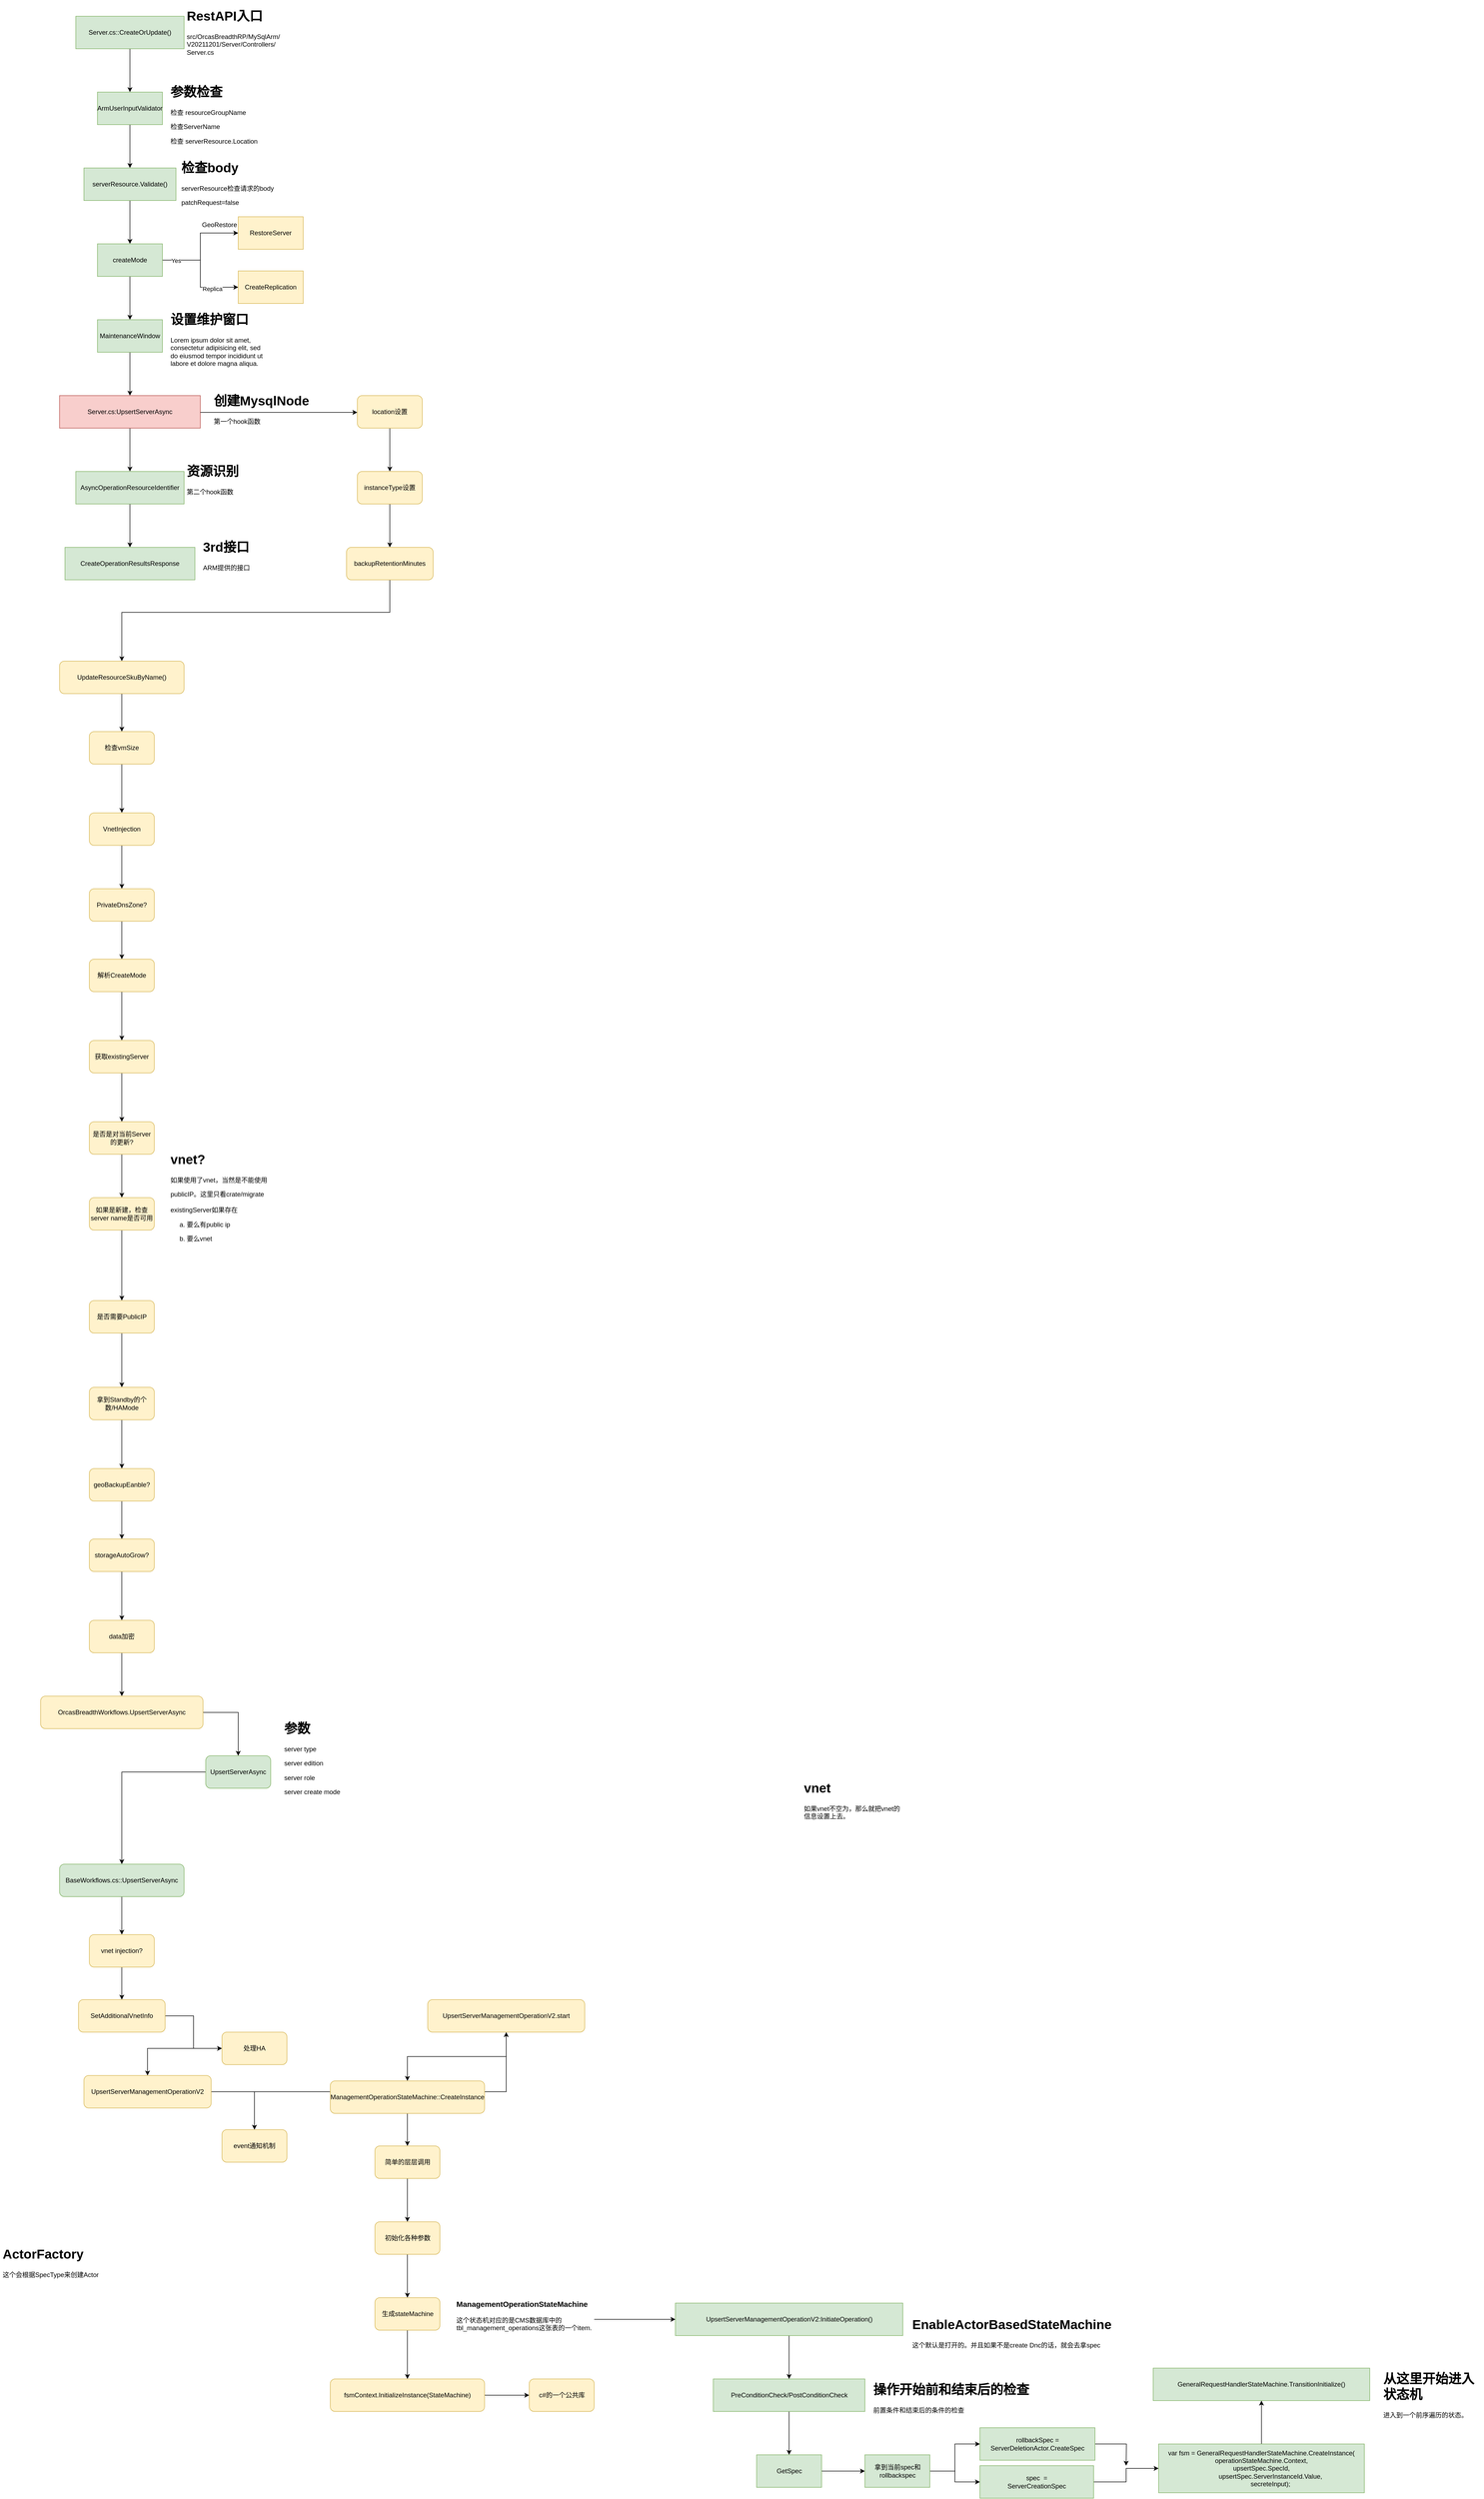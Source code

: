 <mxfile version="20.2.3" type="github">
  <diagram id="Utj4QRkRQI-RT1qHg1_4" name="Page-1">
    <mxGraphModel dx="1422" dy="786" grid="1" gridSize="10" guides="1" tooltips="1" connect="1" arrows="1" fold="1" page="1" pageScale="1" pageWidth="3300" pageHeight="4681" math="0" shadow="0">
      <root>
        <mxCell id="0" />
        <mxCell id="1" parent="0" />
        <mxCell id="V0GBCuVhsDUneNpyOq4p-4" value="" style="edgeStyle=orthogonalEdgeStyle;rounded=0;orthogonalLoop=1;jettySize=auto;html=1;" parent="1" source="V0GBCuVhsDUneNpyOq4p-1" target="V0GBCuVhsDUneNpyOq4p-3" edge="1">
          <mxGeometry relative="1" as="geometry" />
        </mxCell>
        <mxCell id="V0GBCuVhsDUneNpyOq4p-1" value="Server.cs::CreateOrUpdate()" style="rounded=0;whiteSpace=wrap;html=1;fillColor=#d5e8d4;strokeColor=#82b366;" parent="1" vertex="1">
          <mxGeometry x="160" y="70" width="200" height="60" as="geometry" />
        </mxCell>
        <mxCell id="V0GBCuVhsDUneNpyOq4p-2" value="&lt;h1&gt;RestAPI入口&lt;/h1&gt;&lt;p&gt;src/OrcasBreadthRP/MySqlArm/&lt;br&gt;V20211201/Server/Controllers/&lt;br&gt;Server.cs&lt;br&gt;&lt;/p&gt;" style="text;html=1;strokeColor=none;fillColor=none;spacing=5;spacingTop=-20;whiteSpace=wrap;overflow=hidden;rounded=0;" parent="1" vertex="1">
          <mxGeometry x="360" y="50" width="190" height="120" as="geometry" />
        </mxCell>
        <mxCell id="V0GBCuVhsDUneNpyOq4p-7" value="" style="edgeStyle=orthogonalEdgeStyle;rounded=0;orthogonalLoop=1;jettySize=auto;html=1;" parent="1" source="V0GBCuVhsDUneNpyOq4p-3" target="V0GBCuVhsDUneNpyOq4p-6" edge="1">
          <mxGeometry relative="1" as="geometry" />
        </mxCell>
        <mxCell id="V0GBCuVhsDUneNpyOq4p-3" value="ArmUserInputValidator" style="whiteSpace=wrap;html=1;rounded=0;fillColor=#d5e8d4;strokeColor=#82b366;" parent="1" vertex="1">
          <mxGeometry x="200" y="210" width="120" height="60" as="geometry" />
        </mxCell>
        <mxCell id="V0GBCuVhsDUneNpyOq4p-5" value="&lt;h1&gt;参数检查&lt;/h1&gt;&lt;p&gt;检查 resourceGroupName&lt;/p&gt;&lt;p&gt;检查ServerName&lt;/p&gt;&lt;p&gt;检查 serverResource.Location&lt;/p&gt;" style="text;html=1;strokeColor=none;fillColor=none;spacing=5;spacingTop=-20;whiteSpace=wrap;overflow=hidden;rounded=0;" parent="1" vertex="1">
          <mxGeometry x="330" y="190" width="190" height="120" as="geometry" />
        </mxCell>
        <mxCell id="V0GBCuVhsDUneNpyOq4p-10" value="" style="edgeStyle=orthogonalEdgeStyle;rounded=0;orthogonalLoop=1;jettySize=auto;html=1;" parent="1" source="V0GBCuVhsDUneNpyOq4p-6" target="V0GBCuVhsDUneNpyOq4p-9" edge="1">
          <mxGeometry relative="1" as="geometry" />
        </mxCell>
        <mxCell id="V0GBCuVhsDUneNpyOq4p-6" value="serverResource.Validate()" style="whiteSpace=wrap;html=1;fillColor=#d5e8d4;strokeColor=#82b366;rounded=0;" parent="1" vertex="1">
          <mxGeometry x="175" y="350" width="170" height="60" as="geometry" />
        </mxCell>
        <mxCell id="V0GBCuVhsDUneNpyOq4p-8" value="&lt;h1&gt;检查body&lt;/h1&gt;&lt;p&gt;serverResource检查请求的body&lt;/p&gt;&lt;p&gt;patchRequest=false&lt;/p&gt;" style="text;html=1;strokeColor=none;fillColor=none;spacing=5;spacingTop=-20;whiteSpace=wrap;overflow=hidden;rounded=0;" parent="1" vertex="1">
          <mxGeometry x="350" y="330" width="190" height="120" as="geometry" />
        </mxCell>
        <mxCell id="V0GBCuVhsDUneNpyOq4p-12" value="" style="edgeStyle=orthogonalEdgeStyle;rounded=0;orthogonalLoop=1;jettySize=auto;html=1;" parent="1" source="V0GBCuVhsDUneNpyOq4p-9" target="V0GBCuVhsDUneNpyOq4p-11" edge="1">
          <mxGeometry relative="1" as="geometry" />
        </mxCell>
        <mxCell id="V0GBCuVhsDUneNpyOq4p-14" value="" style="edgeStyle=orthogonalEdgeStyle;rounded=0;orthogonalLoop=1;jettySize=auto;html=1;" parent="1" source="V0GBCuVhsDUneNpyOq4p-9" target="V0GBCuVhsDUneNpyOq4p-13" edge="1">
          <mxGeometry relative="1" as="geometry" />
        </mxCell>
        <mxCell id="V0GBCuVhsDUneNpyOq4p-15" value="Yes" style="edgeLabel;html=1;align=center;verticalAlign=middle;resizable=0;points=[];" parent="V0GBCuVhsDUneNpyOq4p-14" vertex="1" connectable="0">
          <mxGeometry x="-0.737" y="-1" relative="1" as="geometry">
            <mxPoint as="offset" />
          </mxGeometry>
        </mxCell>
        <mxCell id="V0GBCuVhsDUneNpyOq4p-16" value="Replica" style="edgeLabel;html=1;align=center;verticalAlign=middle;resizable=0;points=[];" parent="V0GBCuVhsDUneNpyOq4p-14" vertex="1" connectable="0">
          <mxGeometry x="0.495" y="-3" relative="1" as="geometry">
            <mxPoint as="offset" />
          </mxGeometry>
        </mxCell>
        <mxCell id="V0GBCuVhsDUneNpyOq4p-19" value="" style="edgeStyle=orthogonalEdgeStyle;rounded=0;orthogonalLoop=1;jettySize=auto;html=1;" parent="1" source="V0GBCuVhsDUneNpyOq4p-9" target="V0GBCuVhsDUneNpyOq4p-18" edge="1">
          <mxGeometry relative="1" as="geometry" />
        </mxCell>
        <mxCell id="V0GBCuVhsDUneNpyOq4p-9" value="createMode" style="whiteSpace=wrap;html=1;fillColor=#d5e8d4;strokeColor=#82b366;rounded=0;" parent="1" vertex="1">
          <mxGeometry x="200" y="490" width="120" height="60" as="geometry" />
        </mxCell>
        <mxCell id="V0GBCuVhsDUneNpyOq4p-11" value="RestoreServer" style="whiteSpace=wrap;html=1;fillColor=#fff2cc;strokeColor=#d6b656;rounded=0;" parent="1" vertex="1">
          <mxGeometry x="460" y="440" width="120" height="60" as="geometry" />
        </mxCell>
        <mxCell id="V0GBCuVhsDUneNpyOq4p-13" value="CreateReplication" style="whiteSpace=wrap;html=1;fillColor=#fff2cc;strokeColor=#d6b656;rounded=0;" parent="1" vertex="1">
          <mxGeometry x="460" y="540" width="120" height="60" as="geometry" />
        </mxCell>
        <mxCell id="V0GBCuVhsDUneNpyOq4p-17" value="GeoRestore" style="text;html=1;align=center;verticalAlign=middle;resizable=0;points=[];autosize=1;strokeColor=none;fillColor=none;" parent="1" vertex="1">
          <mxGeometry x="380" y="440" width="90" height="30" as="geometry" />
        </mxCell>
        <mxCell id="V0GBCuVhsDUneNpyOq4p-22" value="" style="edgeStyle=orthogonalEdgeStyle;rounded=0;orthogonalLoop=1;jettySize=auto;html=1;" parent="1" source="V0GBCuVhsDUneNpyOq4p-18" target="V0GBCuVhsDUneNpyOq4p-21" edge="1">
          <mxGeometry relative="1" as="geometry" />
        </mxCell>
        <mxCell id="V0GBCuVhsDUneNpyOq4p-18" value="MaintenanceWindow" style="whiteSpace=wrap;html=1;fillColor=#d5e8d4;strokeColor=#82b366;rounded=0;" parent="1" vertex="1">
          <mxGeometry x="200" y="630" width="120" height="60" as="geometry" />
        </mxCell>
        <mxCell id="V0GBCuVhsDUneNpyOq4p-20" value="&lt;h1&gt;设置维护窗口&lt;/h1&gt;&lt;p&gt;Lorem ipsum dolor sit amet, consectetur adipisicing elit, sed do eiusmod tempor incididunt ut labore et dolore magna aliqua.&lt;/p&gt;" style="text;html=1;strokeColor=none;fillColor=none;spacing=5;spacingTop=-20;whiteSpace=wrap;overflow=hidden;rounded=0;" parent="1" vertex="1">
          <mxGeometry x="330" y="610" width="190" height="120" as="geometry" />
        </mxCell>
        <mxCell id="V0GBCuVhsDUneNpyOq4p-24" value="" style="edgeStyle=orthogonalEdgeStyle;rounded=0;orthogonalLoop=1;jettySize=auto;html=1;" parent="1" source="V0GBCuVhsDUneNpyOq4p-21" target="V0GBCuVhsDUneNpyOq4p-23" edge="1">
          <mxGeometry relative="1" as="geometry" />
        </mxCell>
        <mxCell id="V0GBCuVhsDUneNpyOq4p-21" value="Server.cs:UpsertServerAsync" style="whiteSpace=wrap;html=1;fillColor=#f8cecc;strokeColor=#b85450;rounded=0;" parent="1" vertex="1">
          <mxGeometry x="130" y="770" width="260" height="60" as="geometry" />
        </mxCell>
        <mxCell id="V0GBCuVhsDUneNpyOq4p-28" value="" style="edgeStyle=orthogonalEdgeStyle;rounded=0;orthogonalLoop=1;jettySize=auto;html=1;" parent="1" source="V0GBCuVhsDUneNpyOq4p-23" target="V0GBCuVhsDUneNpyOq4p-27" edge="1">
          <mxGeometry relative="1" as="geometry" />
        </mxCell>
        <mxCell id="V0GBCuVhsDUneNpyOq4p-30" style="edgeStyle=orthogonalEdgeStyle;rounded=0;orthogonalLoop=1;jettySize=auto;html=1;" parent="1" target="V0GBCuVhsDUneNpyOq4p-31" edge="1">
          <mxGeometry relative="1" as="geometry">
            <mxPoint x="549" y="801" as="targetPoint" />
            <mxPoint x="390" y="801" as="sourcePoint" />
            <Array as="points">
              <mxPoint x="449" y="801" />
              <mxPoint x="449" y="801" />
            </Array>
          </mxGeometry>
        </mxCell>
        <mxCell id="V0GBCuVhsDUneNpyOq4p-23" value="AsyncOperationResourceIdentifier" style="whiteSpace=wrap;html=1;fillColor=#d5e8d4;strokeColor=#82b366;rounded=0;" parent="1" vertex="1">
          <mxGeometry x="160" y="910" width="200" height="60" as="geometry" />
        </mxCell>
        <mxCell id="V0GBCuVhsDUneNpyOq4p-25" value="&lt;h1&gt;创建MysqlNode&lt;/h1&gt;&lt;p&gt;第一个hook函数&lt;/p&gt;" style="text;html=1;strokeColor=none;fillColor=none;spacing=5;spacingTop=-20;whiteSpace=wrap;overflow=hidden;rounded=0;" parent="1" vertex="1">
          <mxGeometry x="410" y="760" width="190" height="120" as="geometry" />
        </mxCell>
        <mxCell id="V0GBCuVhsDUneNpyOq4p-26" value="&lt;h1&gt;资源识别&lt;/h1&gt;&lt;p&gt;第二个hook函数&lt;/p&gt;" style="text;html=1;strokeColor=none;fillColor=none;spacing=5;spacingTop=-20;whiteSpace=wrap;overflow=hidden;rounded=0;" parent="1" vertex="1">
          <mxGeometry x="360" y="890" width="190" height="120" as="geometry" />
        </mxCell>
        <mxCell id="V0GBCuVhsDUneNpyOq4p-27" value="CreateOperationResultsResponse" style="whiteSpace=wrap;html=1;fillColor=#d5e8d4;strokeColor=#82b366;rounded=0;" parent="1" vertex="1">
          <mxGeometry x="140" y="1050" width="240" height="60" as="geometry" />
        </mxCell>
        <mxCell id="V0GBCuVhsDUneNpyOq4p-29" value="&lt;h1&gt;3rd接口&lt;/h1&gt;&lt;p&gt;ARM提供的接口&lt;/p&gt;" style="text;html=1;strokeColor=none;fillColor=none;spacing=5;spacingTop=-20;whiteSpace=wrap;overflow=hidden;rounded=0;" parent="1" vertex="1">
          <mxGeometry x="390" y="1030" width="190" height="120" as="geometry" />
        </mxCell>
        <mxCell id="V0GBCuVhsDUneNpyOq4p-33" value="" style="edgeStyle=orthogonalEdgeStyle;rounded=0;orthogonalLoop=1;jettySize=auto;html=1;" parent="1" source="V0GBCuVhsDUneNpyOq4p-31" target="V0GBCuVhsDUneNpyOq4p-32" edge="1">
          <mxGeometry relative="1" as="geometry" />
        </mxCell>
        <mxCell id="V0GBCuVhsDUneNpyOq4p-31" value="location设置" style="rounded=1;whiteSpace=wrap;html=1;fillColor=#fff2cc;strokeColor=#d6b656;" parent="1" vertex="1">
          <mxGeometry x="680" y="770" width="120" height="60" as="geometry" />
        </mxCell>
        <mxCell id="V0GBCuVhsDUneNpyOq4p-35" value="" style="edgeStyle=orthogonalEdgeStyle;rounded=0;orthogonalLoop=1;jettySize=auto;html=1;" parent="1" source="V0GBCuVhsDUneNpyOq4p-32" target="V0GBCuVhsDUneNpyOq4p-34" edge="1">
          <mxGeometry relative="1" as="geometry" />
        </mxCell>
        <mxCell id="V0GBCuVhsDUneNpyOq4p-32" value="instanceType设置" style="whiteSpace=wrap;html=1;fillColor=#fff2cc;strokeColor=#d6b656;rounded=1;" parent="1" vertex="1">
          <mxGeometry x="680" y="910" width="120" height="60" as="geometry" />
        </mxCell>
        <mxCell id="V0GBCuVhsDUneNpyOq4p-41" value="" style="edgeStyle=orthogonalEdgeStyle;rounded=0;orthogonalLoop=1;jettySize=auto;html=1;" parent="1" source="V0GBCuVhsDUneNpyOq4p-34" target="V0GBCuVhsDUneNpyOq4p-40" edge="1">
          <mxGeometry relative="1" as="geometry">
            <Array as="points">
              <mxPoint x="740" y="1170" />
              <mxPoint x="245" y="1170" />
            </Array>
          </mxGeometry>
        </mxCell>
        <mxCell id="V0GBCuVhsDUneNpyOq4p-34" value="backupRetentionMinutes" style="whiteSpace=wrap;html=1;fillColor=#fff2cc;strokeColor=#d6b656;rounded=1;" parent="1" vertex="1">
          <mxGeometry x="660" y="1050" width="160" height="60" as="geometry" />
        </mxCell>
        <mxCell id="V0GBCuVhsDUneNpyOq4p-39" value="" style="edgeStyle=orthogonalEdgeStyle;rounded=0;orthogonalLoop=1;jettySize=auto;html=1;" parent="1" source="V0GBCuVhsDUneNpyOq4p-36" target="V0GBCuVhsDUneNpyOq4p-38" edge="1">
          <mxGeometry relative="1" as="geometry" />
        </mxCell>
        <mxCell id="V0GBCuVhsDUneNpyOq4p-36" value="检查vmSize" style="whiteSpace=wrap;html=1;fillColor=#fff2cc;strokeColor=#d6b656;rounded=1;" parent="1" vertex="1">
          <mxGeometry x="185" y="1390" width="120" height="60" as="geometry" />
        </mxCell>
        <mxCell id="V0GBCuVhsDUneNpyOq4p-44" value="" style="edgeStyle=orthogonalEdgeStyle;rounded=0;orthogonalLoop=1;jettySize=auto;html=1;" parent="1" source="V0GBCuVhsDUneNpyOq4p-38" target="V0GBCuVhsDUneNpyOq4p-43" edge="1">
          <mxGeometry relative="1" as="geometry" />
        </mxCell>
        <mxCell id="V0GBCuVhsDUneNpyOq4p-38" value="VnetInjection" style="whiteSpace=wrap;html=1;fillColor=#fff2cc;strokeColor=#d6b656;rounded=1;" parent="1" vertex="1">
          <mxGeometry x="185" y="1540" width="120" height="60" as="geometry" />
        </mxCell>
        <mxCell id="V0GBCuVhsDUneNpyOq4p-42" style="edgeStyle=orthogonalEdgeStyle;rounded=0;orthogonalLoop=1;jettySize=auto;html=1;" parent="1" source="V0GBCuVhsDUneNpyOq4p-40" target="V0GBCuVhsDUneNpyOq4p-36" edge="1">
          <mxGeometry relative="1" as="geometry" />
        </mxCell>
        <mxCell id="V0GBCuVhsDUneNpyOq4p-40" value="UpdateResourceSkuByName()" style="whiteSpace=wrap;html=1;fillColor=#fff2cc;strokeColor=#d6b656;rounded=1;" parent="1" vertex="1">
          <mxGeometry x="130" y="1260" width="230" height="60" as="geometry" />
        </mxCell>
        <mxCell id="V0GBCuVhsDUneNpyOq4p-46" value="" style="edgeStyle=orthogonalEdgeStyle;rounded=0;orthogonalLoop=1;jettySize=auto;html=1;" parent="1" source="V0GBCuVhsDUneNpyOq4p-43" target="V0GBCuVhsDUneNpyOq4p-45" edge="1">
          <mxGeometry relative="1" as="geometry" />
        </mxCell>
        <mxCell id="V0GBCuVhsDUneNpyOq4p-43" value="PrivateDnsZone?" style="whiteSpace=wrap;html=1;fillColor=#fff2cc;strokeColor=#d6b656;rounded=1;" parent="1" vertex="1">
          <mxGeometry x="185" y="1680" width="120" height="60" as="geometry" />
        </mxCell>
        <mxCell id="V0GBCuVhsDUneNpyOq4p-48" value="" style="edgeStyle=orthogonalEdgeStyle;rounded=0;orthogonalLoop=1;jettySize=auto;html=1;" parent="1" source="V0GBCuVhsDUneNpyOq4p-45" target="V0GBCuVhsDUneNpyOq4p-47" edge="1">
          <mxGeometry relative="1" as="geometry" />
        </mxCell>
        <mxCell id="V0GBCuVhsDUneNpyOq4p-45" value="解析CreateMode" style="whiteSpace=wrap;html=1;fillColor=#fff2cc;strokeColor=#d6b656;rounded=1;" parent="1" vertex="1">
          <mxGeometry x="185" y="1810" width="120" height="60" as="geometry" />
        </mxCell>
        <mxCell id="V0GBCuVhsDUneNpyOq4p-57" value="" style="edgeStyle=orthogonalEdgeStyle;rounded=0;orthogonalLoop=1;jettySize=auto;html=1;" parent="1" source="V0GBCuVhsDUneNpyOq4p-47" target="V0GBCuVhsDUneNpyOq4p-56" edge="1">
          <mxGeometry relative="1" as="geometry" />
        </mxCell>
        <mxCell id="V0GBCuVhsDUneNpyOq4p-47" value="获取existingServer" style="whiteSpace=wrap;html=1;fillColor=#fff2cc;strokeColor=#d6b656;rounded=1;" parent="1" vertex="1">
          <mxGeometry x="185" y="1960" width="120" height="60" as="geometry" />
        </mxCell>
        <mxCell id="V0GBCuVhsDUneNpyOq4p-59" value="" style="edgeStyle=orthogonalEdgeStyle;rounded=0;orthogonalLoop=1;jettySize=auto;html=1;" parent="1" source="V0GBCuVhsDUneNpyOq4p-56" target="V0GBCuVhsDUneNpyOq4p-58" edge="1">
          <mxGeometry relative="1" as="geometry" />
        </mxCell>
        <mxCell id="V0GBCuVhsDUneNpyOq4p-56" value="是否是对当前Server的更新?" style="whiteSpace=wrap;html=1;fillColor=#fff2cc;strokeColor=#d6b656;rounded=1;" parent="1" vertex="1">
          <mxGeometry x="185" y="2110" width="120" height="60" as="geometry" />
        </mxCell>
        <mxCell id="V0GBCuVhsDUneNpyOq4p-61" value="" style="edgeStyle=orthogonalEdgeStyle;rounded=0;orthogonalLoop=1;jettySize=auto;html=1;" parent="1" source="V0GBCuVhsDUneNpyOq4p-58" target="V0GBCuVhsDUneNpyOq4p-60" edge="1">
          <mxGeometry relative="1" as="geometry" />
        </mxCell>
        <mxCell id="V0GBCuVhsDUneNpyOq4p-58" value="如果是新建，检查 server name是否可用" style="whiteSpace=wrap;html=1;fillColor=#fff2cc;strokeColor=#d6b656;rounded=1;" parent="1" vertex="1">
          <mxGeometry x="185" y="2250" width="120" height="60" as="geometry" />
        </mxCell>
        <mxCell id="V0GBCuVhsDUneNpyOq4p-64" value="" style="edgeStyle=orthogonalEdgeStyle;rounded=0;orthogonalLoop=1;jettySize=auto;html=1;" parent="1" source="V0GBCuVhsDUneNpyOq4p-60" target="V0GBCuVhsDUneNpyOq4p-63" edge="1">
          <mxGeometry relative="1" as="geometry" />
        </mxCell>
        <mxCell id="V0GBCuVhsDUneNpyOq4p-60" value="是否需要PublicIP" style="whiteSpace=wrap;html=1;fillColor=#fff2cc;strokeColor=#d6b656;rounded=1;" parent="1" vertex="1">
          <mxGeometry x="185" y="2440" width="120" height="60" as="geometry" />
        </mxCell>
        <mxCell id="V0GBCuVhsDUneNpyOq4p-62" value="&lt;h1&gt;vnet?&lt;/h1&gt;&lt;p&gt;如果使用了vnet，当然是不能使用&lt;/p&gt;&lt;p&gt;publicIP。这里只看crate/migrate&lt;br&gt;&lt;br&gt;existingServer如果存在&lt;/p&gt;&lt;p&gt;&amp;nbsp; &amp;nbsp; &amp;nbsp;a. 要么有public ip&lt;/p&gt;&lt;p&gt;&amp;nbsp; &amp;nbsp; &amp;nbsp;b. 要么vnet&lt;/p&gt;" style="text;html=1;strokeColor=none;fillColor=none;spacing=5;spacingTop=-20;whiteSpace=wrap;overflow=hidden;rounded=0;" parent="1" vertex="1">
          <mxGeometry x="330" y="2160" width="190" height="190" as="geometry" />
        </mxCell>
        <mxCell id="V0GBCuVhsDUneNpyOq4p-66" value="" style="edgeStyle=orthogonalEdgeStyle;rounded=0;orthogonalLoop=1;jettySize=auto;html=1;" parent="1" source="V0GBCuVhsDUneNpyOq4p-63" target="V0GBCuVhsDUneNpyOq4p-65" edge="1">
          <mxGeometry relative="1" as="geometry" />
        </mxCell>
        <mxCell id="V0GBCuVhsDUneNpyOq4p-63" value="拿到Standby的个数/HAMode" style="whiteSpace=wrap;html=1;fillColor=#fff2cc;strokeColor=#d6b656;rounded=1;" parent="1" vertex="1">
          <mxGeometry x="185" y="2600" width="120" height="60" as="geometry" />
        </mxCell>
        <mxCell id="V0GBCuVhsDUneNpyOq4p-68" value="" style="edgeStyle=orthogonalEdgeStyle;rounded=0;orthogonalLoop=1;jettySize=auto;html=1;" parent="1" source="V0GBCuVhsDUneNpyOq4p-65" target="V0GBCuVhsDUneNpyOq4p-67" edge="1">
          <mxGeometry relative="1" as="geometry" />
        </mxCell>
        <mxCell id="V0GBCuVhsDUneNpyOq4p-65" value="geoBackupEanble?" style="whiteSpace=wrap;html=1;fillColor=#fff2cc;strokeColor=#d6b656;rounded=1;" parent="1" vertex="1">
          <mxGeometry x="185" y="2750" width="120" height="60" as="geometry" />
        </mxCell>
        <mxCell id="V0GBCuVhsDUneNpyOq4p-70" value="" style="edgeStyle=orthogonalEdgeStyle;rounded=0;orthogonalLoop=1;jettySize=auto;html=1;" parent="1" source="V0GBCuVhsDUneNpyOq4p-67" target="V0GBCuVhsDUneNpyOq4p-69" edge="1">
          <mxGeometry relative="1" as="geometry" />
        </mxCell>
        <mxCell id="V0GBCuVhsDUneNpyOq4p-67" value="storageAutoGrow?" style="whiteSpace=wrap;html=1;fillColor=#fff2cc;strokeColor=#d6b656;rounded=1;" parent="1" vertex="1">
          <mxGeometry x="185" y="2880" width="120" height="60" as="geometry" />
        </mxCell>
        <mxCell id="V0GBCuVhsDUneNpyOq4p-72" value="" style="edgeStyle=orthogonalEdgeStyle;rounded=0;orthogonalLoop=1;jettySize=auto;html=1;" parent="1" source="V0GBCuVhsDUneNpyOq4p-69" target="V0GBCuVhsDUneNpyOq4p-71" edge="1">
          <mxGeometry relative="1" as="geometry" />
        </mxCell>
        <mxCell id="V0GBCuVhsDUneNpyOq4p-69" value="data加密" style="whiteSpace=wrap;html=1;fillColor=#fff2cc;strokeColor=#d6b656;rounded=1;" parent="1" vertex="1">
          <mxGeometry x="185" y="3030" width="120" height="60" as="geometry" />
        </mxCell>
        <mxCell id="V0GBCuVhsDUneNpyOq4p-76" value="" style="edgeStyle=orthogonalEdgeStyle;rounded=0;orthogonalLoop=1;jettySize=auto;html=1;" parent="1" source="V0GBCuVhsDUneNpyOq4p-71" target="V0GBCuVhsDUneNpyOq4p-75" edge="1">
          <mxGeometry relative="1" as="geometry" />
        </mxCell>
        <mxCell id="V0GBCuVhsDUneNpyOq4p-71" value="OrcasBreadthWorkflows.UpsertServerAsync" style="whiteSpace=wrap;html=1;fillColor=#fff2cc;strokeColor=#d6b656;rounded=1;" parent="1" vertex="1">
          <mxGeometry x="95" y="3170" width="300" height="60" as="geometry" />
        </mxCell>
        <mxCell id="V0GBCuVhsDUneNpyOq4p-79" value="" style="edgeStyle=orthogonalEdgeStyle;rounded=0;orthogonalLoop=1;jettySize=auto;html=1;" parent="1" source="V0GBCuVhsDUneNpyOq4p-75" target="V0GBCuVhsDUneNpyOq4p-78" edge="1">
          <mxGeometry relative="1" as="geometry" />
        </mxCell>
        <mxCell id="V0GBCuVhsDUneNpyOq4p-75" value="UpsertServerAsync" style="whiteSpace=wrap;html=1;fillColor=#d5e8d4;strokeColor=#82b366;rounded=1;" parent="1" vertex="1">
          <mxGeometry x="400" y="3280" width="120" height="60" as="geometry" />
        </mxCell>
        <mxCell id="V0GBCuVhsDUneNpyOq4p-77" value="&lt;h1&gt;参数&lt;/h1&gt;&lt;p&gt;server type&lt;/p&gt;&lt;p&gt;server edition&lt;/p&gt;&lt;p&gt;server role&lt;/p&gt;&lt;p&gt;server create mode&lt;/p&gt;" style="text;html=1;strokeColor=none;fillColor=none;spacing=5;spacingTop=-20;whiteSpace=wrap;overflow=hidden;rounded=0;" parent="1" vertex="1">
          <mxGeometry x="540" y="3210" width="190" height="160" as="geometry" />
        </mxCell>
        <mxCell id="V0GBCuVhsDUneNpyOq4p-81" value="" style="edgeStyle=orthogonalEdgeStyle;rounded=0;orthogonalLoop=1;jettySize=auto;html=1;" parent="1" source="V0GBCuVhsDUneNpyOq4p-78" target="V0GBCuVhsDUneNpyOq4p-80" edge="1">
          <mxGeometry relative="1" as="geometry" />
        </mxCell>
        <mxCell id="V0GBCuVhsDUneNpyOq4p-78" value="BaseWorkflows.cs::UpsertServerAsync" style="whiteSpace=wrap;html=1;fillColor=#d5e8d4;strokeColor=#82b366;rounded=1;" parent="1" vertex="1">
          <mxGeometry x="130" y="3480" width="230" height="60" as="geometry" />
        </mxCell>
        <mxCell id="V0GBCuVhsDUneNpyOq4p-84" value="" style="edgeStyle=orthogonalEdgeStyle;rounded=0;orthogonalLoop=1;jettySize=auto;html=1;" parent="1" source="V0GBCuVhsDUneNpyOq4p-80" target="V0GBCuVhsDUneNpyOq4p-83" edge="1">
          <mxGeometry relative="1" as="geometry" />
        </mxCell>
        <mxCell id="V0GBCuVhsDUneNpyOq4p-80" value="vnet injection?" style="whiteSpace=wrap;html=1;fillColor=#fff2cc;strokeColor=#d6b656;rounded=1;" parent="1" vertex="1">
          <mxGeometry x="185" y="3610" width="120" height="60" as="geometry" />
        </mxCell>
        <mxCell id="V0GBCuVhsDUneNpyOq4p-82" value="&lt;h1&gt;vnet&lt;/h1&gt;&lt;p&gt;如果vnet不空为，那么就把vnet的信息设置上去。&lt;/p&gt;" style="text;html=1;strokeColor=none;fillColor=none;spacing=5;spacingTop=-20;whiteSpace=wrap;overflow=hidden;rounded=0;" parent="1" vertex="1">
          <mxGeometry x="1500" y="3320" width="190" height="120" as="geometry" />
        </mxCell>
        <mxCell id="V0GBCuVhsDUneNpyOq4p-86" value="" style="edgeStyle=orthogonalEdgeStyle;rounded=0;orthogonalLoop=1;jettySize=auto;html=1;" parent="1" source="V0GBCuVhsDUneNpyOq4p-83" target="V0GBCuVhsDUneNpyOq4p-85" edge="1">
          <mxGeometry relative="1" as="geometry" />
        </mxCell>
        <mxCell id="V0GBCuVhsDUneNpyOq4p-83" value="SetAdditionalVnetInfo" style="whiteSpace=wrap;html=1;fillColor=#fff2cc;strokeColor=#d6b656;rounded=1;" parent="1" vertex="1">
          <mxGeometry x="165" y="3730" width="160" height="60" as="geometry" />
        </mxCell>
        <mxCell id="V0GBCuVhsDUneNpyOq4p-88" value="" style="edgeStyle=orthogonalEdgeStyle;rounded=0;orthogonalLoop=1;jettySize=auto;html=1;" parent="1" source="V0GBCuVhsDUneNpyOq4p-85" target="V0GBCuVhsDUneNpyOq4p-87" edge="1">
          <mxGeometry relative="1" as="geometry" />
        </mxCell>
        <mxCell id="V0GBCuVhsDUneNpyOq4p-85" value="处理HA" style="whiteSpace=wrap;html=1;fillColor=#fff2cc;strokeColor=#d6b656;rounded=1;" parent="1" vertex="1">
          <mxGeometry x="430" y="3790" width="120" height="60" as="geometry" />
        </mxCell>
        <mxCell id="Aiq3VP3pHhMcYK7OFooS-2" value="" style="edgeStyle=orthogonalEdgeStyle;rounded=0;orthogonalLoop=1;jettySize=auto;html=1;" parent="1" source="V0GBCuVhsDUneNpyOq4p-87" target="Aiq3VP3pHhMcYK7OFooS-1" edge="1">
          <mxGeometry relative="1" as="geometry" />
        </mxCell>
        <mxCell id="Aiq3VP3pHhMcYK7OFooS-4" value="" style="edgeStyle=orthogonalEdgeStyle;rounded=0;orthogonalLoop=1;jettySize=auto;html=1;" parent="1" source="V0GBCuVhsDUneNpyOq4p-87" target="Aiq3VP3pHhMcYK7OFooS-3" edge="1">
          <mxGeometry relative="1" as="geometry" />
        </mxCell>
        <mxCell id="V0GBCuVhsDUneNpyOq4p-87" value="UpsertServerManagementOperationV2" style="whiteSpace=wrap;html=1;fillColor=#fff2cc;strokeColor=#d6b656;rounded=1;" parent="1" vertex="1">
          <mxGeometry x="175" y="3870" width="235" height="60" as="geometry" />
        </mxCell>
        <mxCell id="Aiq3VP3pHhMcYK7OFooS-1" value="event通知机制" style="whiteSpace=wrap;html=1;fillColor=#fff2cc;strokeColor=#d6b656;rounded=1;" parent="1" vertex="1">
          <mxGeometry x="430" y="3970" width="120" height="60" as="geometry" />
        </mxCell>
        <mxCell id="Aiq3VP3pHhMcYK7OFooS-6" value="" style="edgeStyle=orthogonalEdgeStyle;rounded=0;orthogonalLoop=1;jettySize=auto;html=1;" parent="1" source="Aiq3VP3pHhMcYK7OFooS-3" target="Aiq3VP3pHhMcYK7OFooS-5" edge="1">
          <mxGeometry relative="1" as="geometry" />
        </mxCell>
        <mxCell id="Aiq3VP3pHhMcYK7OFooS-3" value="UpsertServerManagementOperationV2.start" style="whiteSpace=wrap;html=1;fillColor=#fff2cc;strokeColor=#d6b656;rounded=1;" parent="1" vertex="1">
          <mxGeometry x="810" y="3730" width="290" height="60" as="geometry" />
        </mxCell>
        <mxCell id="Aiq3VP3pHhMcYK7OFooS-8" value="" style="edgeStyle=orthogonalEdgeStyle;rounded=0;orthogonalLoop=1;jettySize=auto;html=1;" parent="1" source="Aiq3VP3pHhMcYK7OFooS-5" target="Aiq3VP3pHhMcYK7OFooS-7" edge="1">
          <mxGeometry relative="1" as="geometry" />
        </mxCell>
        <mxCell id="Aiq3VP3pHhMcYK7OFooS-5" value="ManagementOperationStateMachine::CreateInstance" style="whiteSpace=wrap;html=1;fillColor=#fff2cc;strokeColor=#d6b656;rounded=1;" parent="1" vertex="1">
          <mxGeometry x="630" y="3880" width="285" height="60" as="geometry" />
        </mxCell>
        <mxCell id="Aiq3VP3pHhMcYK7OFooS-10" value="" style="edgeStyle=orthogonalEdgeStyle;rounded=0;orthogonalLoop=1;jettySize=auto;html=1;" parent="1" source="Aiq3VP3pHhMcYK7OFooS-7" target="Aiq3VP3pHhMcYK7OFooS-9" edge="1">
          <mxGeometry relative="1" as="geometry" />
        </mxCell>
        <mxCell id="Aiq3VP3pHhMcYK7OFooS-7" value="简单的层层调用" style="whiteSpace=wrap;html=1;fillColor=#fff2cc;strokeColor=#d6b656;rounded=1;" parent="1" vertex="1">
          <mxGeometry x="712.5" y="4000" width="120" height="60" as="geometry" />
        </mxCell>
        <mxCell id="Aiq3VP3pHhMcYK7OFooS-12" value="" style="edgeStyle=orthogonalEdgeStyle;rounded=0;orthogonalLoop=1;jettySize=auto;html=1;" parent="1" source="Aiq3VP3pHhMcYK7OFooS-9" target="Aiq3VP3pHhMcYK7OFooS-11" edge="1">
          <mxGeometry relative="1" as="geometry" />
        </mxCell>
        <mxCell id="Aiq3VP3pHhMcYK7OFooS-9" value="初始化各种参数" style="whiteSpace=wrap;html=1;fillColor=#fff2cc;strokeColor=#d6b656;rounded=1;" parent="1" vertex="1">
          <mxGeometry x="712.5" y="4140" width="120" height="60" as="geometry" />
        </mxCell>
        <mxCell id="Aiq3VP3pHhMcYK7OFooS-14" value="" style="edgeStyle=orthogonalEdgeStyle;rounded=0;orthogonalLoop=1;jettySize=auto;html=1;" parent="1" source="Aiq3VP3pHhMcYK7OFooS-11" target="Aiq3VP3pHhMcYK7OFooS-13" edge="1">
          <mxGeometry relative="1" as="geometry" />
        </mxCell>
        <mxCell id="Aiq3VP3pHhMcYK7OFooS-11" value="生成stateMachine" style="whiteSpace=wrap;html=1;fillColor=#fff2cc;strokeColor=#d6b656;rounded=1;" parent="1" vertex="1">
          <mxGeometry x="712.5" y="4280" width="120" height="60" as="geometry" />
        </mxCell>
        <mxCell id="Aiq3VP3pHhMcYK7OFooS-16" value="" style="edgeStyle=orthogonalEdgeStyle;rounded=0;orthogonalLoop=1;jettySize=auto;html=1;" parent="1" source="Aiq3VP3pHhMcYK7OFooS-13" target="Aiq3VP3pHhMcYK7OFooS-15" edge="1">
          <mxGeometry relative="1" as="geometry" />
        </mxCell>
        <mxCell id="Aiq3VP3pHhMcYK7OFooS-13" value="fsmContext.InitializeInstance(StateMachine)" style="whiteSpace=wrap;html=1;fillColor=#fff2cc;strokeColor=#d6b656;rounded=1;" parent="1" vertex="1">
          <mxGeometry x="630" y="4430" width="285" height="60" as="geometry" />
        </mxCell>
        <mxCell id="Aiq3VP3pHhMcYK7OFooS-15" value="c#的一个公共库" style="whiteSpace=wrap;html=1;fillColor=#fff2cc;strokeColor=#d6b656;rounded=1;" parent="1" vertex="1">
          <mxGeometry x="997.5" y="4430" width="120" height="60" as="geometry" />
        </mxCell>
        <mxCell id="T3_9DTncUeGPF8RhalXn-5" value="" style="edgeStyle=orthogonalEdgeStyle;rounded=0;orthogonalLoop=1;jettySize=auto;html=1;" edge="1" parent="1" source="T3_9DTncUeGPF8RhalXn-1" target="T3_9DTncUeGPF8RhalXn-4">
          <mxGeometry relative="1" as="geometry" />
        </mxCell>
        <mxCell id="T3_9DTncUeGPF8RhalXn-1" value="&lt;h3&gt;ManagementOperationStateMachine&lt;/h3&gt;&lt;p&gt;这个状态机对应的是CMS数据库中的tbl_management_operations这张表的一个item.&lt;/p&gt;" style="text;html=1;strokeColor=none;fillColor=none;spacing=5;spacingTop=-20;whiteSpace=wrap;overflow=hidden;rounded=0;" vertex="1" parent="1">
          <mxGeometry x="857.5" y="4280" width="260" height="80" as="geometry" />
        </mxCell>
        <mxCell id="T3_9DTncUeGPF8RhalXn-9" value="" style="edgeStyle=orthogonalEdgeStyle;rounded=0;orthogonalLoop=1;jettySize=auto;html=1;" edge="1" parent="1" source="T3_9DTncUeGPF8RhalXn-4" target="T3_9DTncUeGPF8RhalXn-8">
          <mxGeometry relative="1" as="geometry" />
        </mxCell>
        <mxCell id="T3_9DTncUeGPF8RhalXn-4" value="UpsertServerManagementOperationV2:InitiateOperation()" style="whiteSpace=wrap;html=1;fillColor=#d5e8d4;strokeColor=#82b366;" vertex="1" parent="1">
          <mxGeometry x="1267.5" y="4290" width="420" height="60" as="geometry" />
        </mxCell>
        <mxCell id="T3_9DTncUeGPF8RhalXn-12" value="" style="edgeStyle=orthogonalEdgeStyle;rounded=0;orthogonalLoop=1;jettySize=auto;html=1;" edge="1" parent="1" source="T3_9DTncUeGPF8RhalXn-8" target="T3_9DTncUeGPF8RhalXn-11">
          <mxGeometry relative="1" as="geometry" />
        </mxCell>
        <mxCell id="T3_9DTncUeGPF8RhalXn-8" value="PreConditionCheck/PostConditionCheck" style="whiteSpace=wrap;html=1;fillColor=#d5e8d4;strokeColor=#82b366;" vertex="1" parent="1">
          <mxGeometry x="1337.5" y="4430" width="280" height="60" as="geometry" />
        </mxCell>
        <mxCell id="T3_9DTncUeGPF8RhalXn-10" value="&lt;h1&gt;操作开始前和结束后的检查&lt;/h1&gt;&lt;p&gt;前置条件和结束后的条件的检查&lt;/p&gt;" style="text;html=1;strokeColor=none;fillColor=none;spacing=5;spacingTop=-20;whiteSpace=wrap;overflow=hidden;rounded=0;" vertex="1" parent="1">
          <mxGeometry x="1627.5" y="4430" width="310" height="80" as="geometry" />
        </mxCell>
        <mxCell id="T3_9DTncUeGPF8RhalXn-14" value="" style="edgeStyle=orthogonalEdgeStyle;rounded=0;orthogonalLoop=1;jettySize=auto;html=1;" edge="1" parent="1" source="T3_9DTncUeGPF8RhalXn-11" target="T3_9DTncUeGPF8RhalXn-13">
          <mxGeometry relative="1" as="geometry" />
        </mxCell>
        <mxCell id="T3_9DTncUeGPF8RhalXn-11" value="GetSpec" style="whiteSpace=wrap;html=1;fillColor=#d5e8d4;strokeColor=#82b366;" vertex="1" parent="1">
          <mxGeometry x="1417.5" y="4570" width="120" height="60" as="geometry" />
        </mxCell>
        <mxCell id="T3_9DTncUeGPF8RhalXn-17" value="" style="edgeStyle=orthogonalEdgeStyle;rounded=0;orthogonalLoop=1;jettySize=auto;html=1;" edge="1" parent="1" source="T3_9DTncUeGPF8RhalXn-13" target="T3_9DTncUeGPF8RhalXn-16">
          <mxGeometry relative="1" as="geometry" />
        </mxCell>
        <mxCell id="T3_9DTncUeGPF8RhalXn-19" value="" style="edgeStyle=orthogonalEdgeStyle;rounded=0;orthogonalLoop=1;jettySize=auto;html=1;" edge="1" parent="1" source="T3_9DTncUeGPF8RhalXn-13" target="T3_9DTncUeGPF8RhalXn-18">
          <mxGeometry relative="1" as="geometry" />
        </mxCell>
        <mxCell id="T3_9DTncUeGPF8RhalXn-13" value="拿到当前spec和rollbackspec" style="whiteSpace=wrap;html=1;fillColor=#d5e8d4;strokeColor=#82b366;" vertex="1" parent="1">
          <mxGeometry x="1617.5" y="4570" width="120" height="60" as="geometry" />
        </mxCell>
        <mxCell id="T3_9DTncUeGPF8RhalXn-24" style="edgeStyle=orthogonalEdgeStyle;rounded=0;orthogonalLoop=1;jettySize=auto;html=1;" edge="1" parent="1" source="T3_9DTncUeGPF8RhalXn-16">
          <mxGeometry relative="1" as="geometry">
            <mxPoint x="2100" y="4590" as="targetPoint" />
          </mxGeometry>
        </mxCell>
        <mxCell id="T3_9DTncUeGPF8RhalXn-16" value="rollbackSpec = ServerDeletionActor.CreateSpec" style="whiteSpace=wrap;html=1;fillColor=#d5e8d4;strokeColor=#82b366;" vertex="1" parent="1">
          <mxGeometry x="1830" y="4520" width="212.5" height="60" as="geometry" />
        </mxCell>
        <mxCell id="T3_9DTncUeGPF8RhalXn-23" value="" style="edgeStyle=orthogonalEdgeStyle;rounded=0;orthogonalLoop=1;jettySize=auto;html=1;" edge="1" parent="1" source="T3_9DTncUeGPF8RhalXn-18" target="T3_9DTncUeGPF8RhalXn-22">
          <mxGeometry relative="1" as="geometry" />
        </mxCell>
        <mxCell id="T3_9DTncUeGPF8RhalXn-18" value="spec&amp;nbsp; =&lt;br&gt;ServerCreationSpec" style="whiteSpace=wrap;html=1;fillColor=#d5e8d4;strokeColor=#82b366;" vertex="1" parent="1">
          <mxGeometry x="1830" y="4590" width="210" height="60" as="geometry" />
        </mxCell>
        <mxCell id="T3_9DTncUeGPF8RhalXn-20" value="&lt;h1&gt;EnableActorBasedStateMachine&lt;/h1&gt;&lt;p&gt;这个默认是打开的。并且如果不是create Dnc的话，就会去拿spec&lt;/p&gt;" style="text;html=1;strokeColor=none;fillColor=none;spacing=5;spacingTop=-20;whiteSpace=wrap;overflow=hidden;rounded=0;" vertex="1" parent="1">
          <mxGeometry x="1700" y="4310" width="390" height="120" as="geometry" />
        </mxCell>
        <mxCell id="T3_9DTncUeGPF8RhalXn-21" value="&lt;h1&gt;ActorFactory&lt;/h1&gt;&lt;p&gt;这个会根据SpecType来创建Actor&lt;/p&gt;" style="text;html=1;strokeColor=none;fillColor=none;spacing=5;spacingTop=-20;whiteSpace=wrap;overflow=hidden;rounded=0;" vertex="1" parent="1">
          <mxGeometry x="20" y="4180" width="190" height="120" as="geometry" />
        </mxCell>
        <mxCell id="T3_9DTncUeGPF8RhalXn-26" value="" style="edgeStyle=orthogonalEdgeStyle;rounded=0;orthogonalLoop=1;jettySize=auto;html=1;" edge="1" parent="1" source="T3_9DTncUeGPF8RhalXn-22" target="T3_9DTncUeGPF8RhalXn-25">
          <mxGeometry relative="1" as="geometry" />
        </mxCell>
        <mxCell id="T3_9DTncUeGPF8RhalXn-22" value="&lt;div&gt;var fsm = GeneralRequestHandlerStateMachine.CreateInstance(&lt;br&gt;operationStateMachine.Context,&lt;/div&gt;&lt;div&gt;upsertSpec.SpecId,&lt;/div&gt;&lt;div&gt;&amp;nbsp; &amp;nbsp; &amp;nbsp; &amp;nbsp; &amp;nbsp; upsertSpec.ServerInstanceId.Value,&lt;/div&gt;&lt;div&gt;&amp;nbsp; &amp;nbsp; &amp;nbsp; &amp;nbsp; &amp;nbsp; secreteInput);&lt;/div&gt;" style="whiteSpace=wrap;html=1;fillColor=#d5e8d4;strokeColor=#82b366;" vertex="1" parent="1">
          <mxGeometry x="2160" y="4550" width="380" height="90" as="geometry" />
        </mxCell>
        <mxCell id="T3_9DTncUeGPF8RhalXn-25" value="GeneralRequestHandlerStateMachine.TransitionInitialize()" style="whiteSpace=wrap;html=1;fillColor=#d5e8d4;strokeColor=#82b366;" vertex="1" parent="1">
          <mxGeometry x="2150" y="4410" width="400" height="60" as="geometry" />
        </mxCell>
        <mxCell id="T3_9DTncUeGPF8RhalXn-27" value="&lt;h1&gt;从这里开始进入状态机&lt;/h1&gt;&lt;p&gt;进入到一个前序遍历的状态。&lt;/p&gt;" style="text;html=1;strokeColor=none;fillColor=none;spacing=5;spacingTop=-20;whiteSpace=wrap;overflow=hidden;rounded=0;" vertex="1" parent="1">
          <mxGeometry x="2570" y="4410" width="190" height="120" as="geometry" />
        </mxCell>
      </root>
    </mxGraphModel>
  </diagram>
</mxfile>
